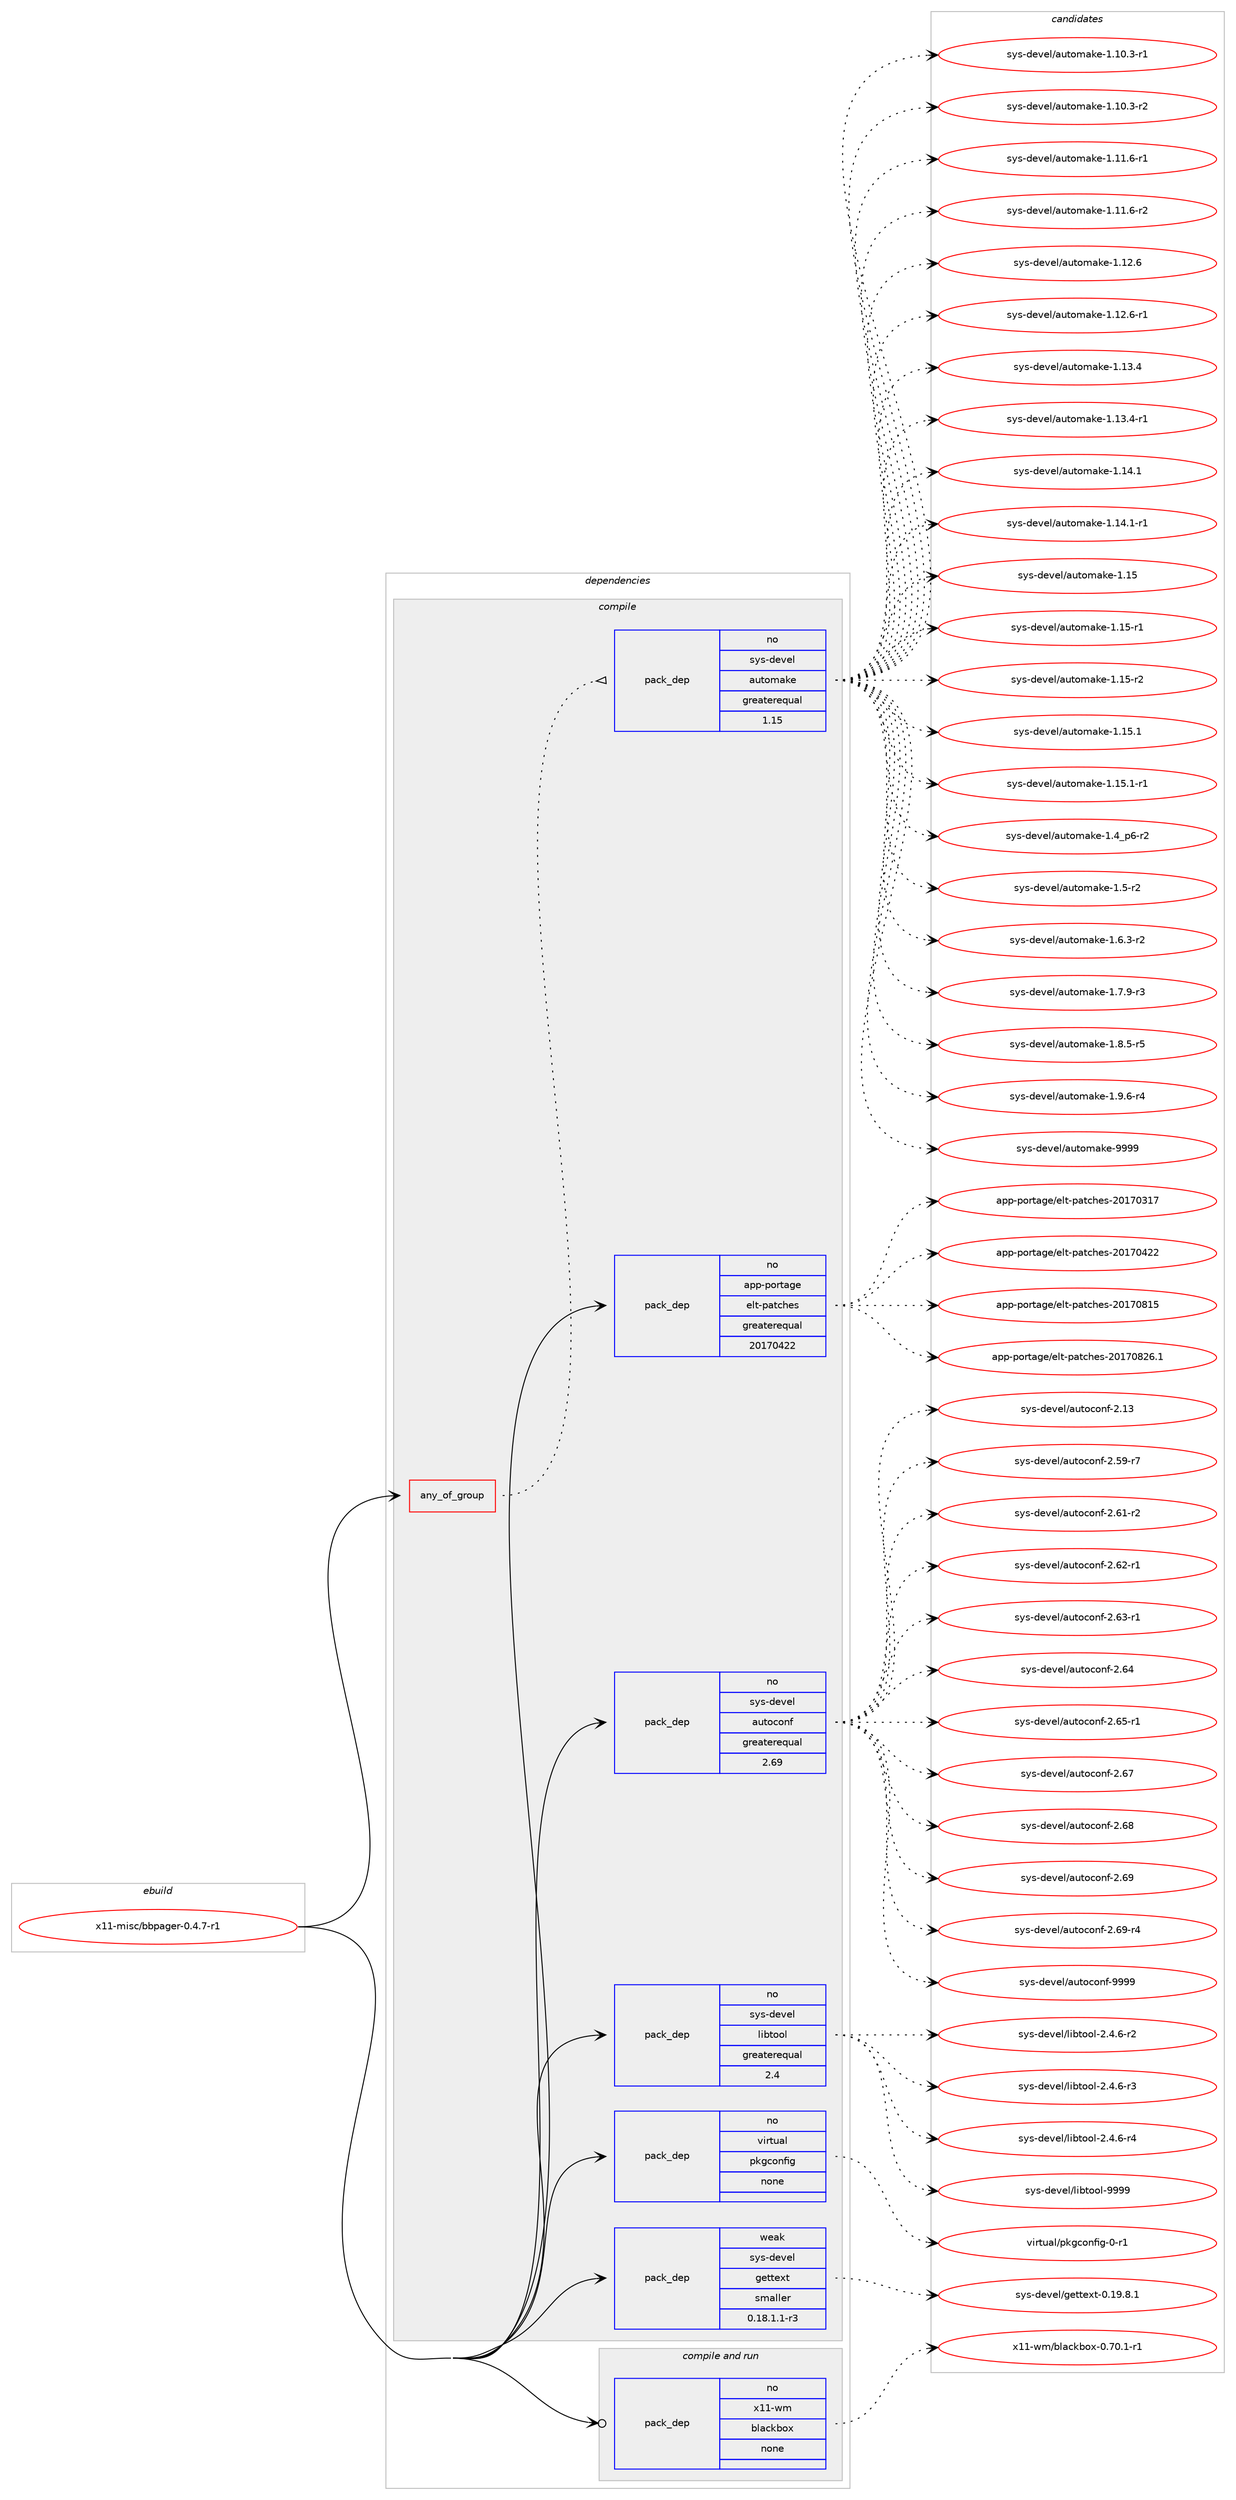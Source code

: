 digraph prolog {

# *************
# Graph options
# *************

newrank=true;
concentrate=true;
compound=true;
graph [rankdir=LR,fontname=Helvetica,fontsize=10,ranksep=1.5];#, ranksep=2.5, nodesep=0.2];
edge  [arrowhead=vee];
node  [fontname=Helvetica,fontsize=10];

# **********
# The ebuild
# **********

subgraph cluster_leftcol {
color=gray;
rank=same;
label=<<i>ebuild</i>>;
id [label="x11-misc/bbpager-0.4.7-r1", color=red, width=4, href="../x11-misc/bbpager-0.4.7-r1.svg"];
}

# ****************
# The dependencies
# ****************

subgraph cluster_midcol {
color=gray;
label=<<i>dependencies</i>>;
subgraph cluster_compile {
fillcolor="#eeeeee";
style=filled;
label=<<i>compile</i>>;
subgraph any9435 {
dependency521675 [label=<<TABLE BORDER="0" CELLBORDER="1" CELLSPACING="0" CELLPADDING="4"><TR><TD CELLPADDING="10">any_of_group</TD></TR></TABLE>>, shape=none, color=red];subgraph pack388882 {
dependency521676 [label=<<TABLE BORDER="0" CELLBORDER="1" CELLSPACING="0" CELLPADDING="4" WIDTH="220"><TR><TD ROWSPAN="6" CELLPADDING="30">pack_dep</TD></TR><TR><TD WIDTH="110">no</TD></TR><TR><TD>sys-devel</TD></TR><TR><TD>automake</TD></TR><TR><TD>greaterequal</TD></TR><TR><TD>1.15</TD></TR></TABLE>>, shape=none, color=blue];
}
dependency521675:e -> dependency521676:w [weight=20,style="dotted",arrowhead="oinv"];
}
id:e -> dependency521675:w [weight=20,style="solid",arrowhead="vee"];
subgraph pack388883 {
dependency521677 [label=<<TABLE BORDER="0" CELLBORDER="1" CELLSPACING="0" CELLPADDING="4" WIDTH="220"><TR><TD ROWSPAN="6" CELLPADDING="30">pack_dep</TD></TR><TR><TD WIDTH="110">no</TD></TR><TR><TD>app-portage</TD></TR><TR><TD>elt-patches</TD></TR><TR><TD>greaterequal</TD></TR><TR><TD>20170422</TD></TR></TABLE>>, shape=none, color=blue];
}
id:e -> dependency521677:w [weight=20,style="solid",arrowhead="vee"];
subgraph pack388884 {
dependency521678 [label=<<TABLE BORDER="0" CELLBORDER="1" CELLSPACING="0" CELLPADDING="4" WIDTH="220"><TR><TD ROWSPAN="6" CELLPADDING="30">pack_dep</TD></TR><TR><TD WIDTH="110">no</TD></TR><TR><TD>sys-devel</TD></TR><TR><TD>autoconf</TD></TR><TR><TD>greaterequal</TD></TR><TR><TD>2.69</TD></TR></TABLE>>, shape=none, color=blue];
}
id:e -> dependency521678:w [weight=20,style="solid",arrowhead="vee"];
subgraph pack388885 {
dependency521679 [label=<<TABLE BORDER="0" CELLBORDER="1" CELLSPACING="0" CELLPADDING="4" WIDTH="220"><TR><TD ROWSPAN="6" CELLPADDING="30">pack_dep</TD></TR><TR><TD WIDTH="110">no</TD></TR><TR><TD>sys-devel</TD></TR><TR><TD>libtool</TD></TR><TR><TD>greaterequal</TD></TR><TR><TD>2.4</TD></TR></TABLE>>, shape=none, color=blue];
}
id:e -> dependency521679:w [weight=20,style="solid",arrowhead="vee"];
subgraph pack388886 {
dependency521680 [label=<<TABLE BORDER="0" CELLBORDER="1" CELLSPACING="0" CELLPADDING="4" WIDTH="220"><TR><TD ROWSPAN="6" CELLPADDING="30">pack_dep</TD></TR><TR><TD WIDTH="110">no</TD></TR><TR><TD>virtual</TD></TR><TR><TD>pkgconfig</TD></TR><TR><TD>none</TD></TR><TR><TD></TD></TR></TABLE>>, shape=none, color=blue];
}
id:e -> dependency521680:w [weight=20,style="solid",arrowhead="vee"];
subgraph pack388887 {
dependency521681 [label=<<TABLE BORDER="0" CELLBORDER="1" CELLSPACING="0" CELLPADDING="4" WIDTH="220"><TR><TD ROWSPAN="6" CELLPADDING="30">pack_dep</TD></TR><TR><TD WIDTH="110">weak</TD></TR><TR><TD>sys-devel</TD></TR><TR><TD>gettext</TD></TR><TR><TD>smaller</TD></TR><TR><TD>0.18.1.1-r3</TD></TR></TABLE>>, shape=none, color=blue];
}
id:e -> dependency521681:w [weight=20,style="solid",arrowhead="vee"];
}
subgraph cluster_compileandrun {
fillcolor="#eeeeee";
style=filled;
label=<<i>compile and run</i>>;
subgraph pack388888 {
dependency521682 [label=<<TABLE BORDER="0" CELLBORDER="1" CELLSPACING="0" CELLPADDING="4" WIDTH="220"><TR><TD ROWSPAN="6" CELLPADDING="30">pack_dep</TD></TR><TR><TD WIDTH="110">no</TD></TR><TR><TD>x11-wm</TD></TR><TR><TD>blackbox</TD></TR><TR><TD>none</TD></TR><TR><TD></TD></TR></TABLE>>, shape=none, color=blue];
}
id:e -> dependency521682:w [weight=20,style="solid",arrowhead="odotvee"];
}
subgraph cluster_run {
fillcolor="#eeeeee";
style=filled;
label=<<i>run</i>>;
}
}

# **************
# The candidates
# **************

subgraph cluster_choices {
rank=same;
color=gray;
label=<<i>candidates</i>>;

subgraph choice388882 {
color=black;
nodesep=1;
choice11512111545100101118101108479711711611110997107101454946494846514511449 [label="sys-devel/automake-1.10.3-r1", color=red, width=4,href="../sys-devel/automake-1.10.3-r1.svg"];
choice11512111545100101118101108479711711611110997107101454946494846514511450 [label="sys-devel/automake-1.10.3-r2", color=red, width=4,href="../sys-devel/automake-1.10.3-r2.svg"];
choice11512111545100101118101108479711711611110997107101454946494946544511449 [label="sys-devel/automake-1.11.6-r1", color=red, width=4,href="../sys-devel/automake-1.11.6-r1.svg"];
choice11512111545100101118101108479711711611110997107101454946494946544511450 [label="sys-devel/automake-1.11.6-r2", color=red, width=4,href="../sys-devel/automake-1.11.6-r2.svg"];
choice1151211154510010111810110847971171161111099710710145494649504654 [label="sys-devel/automake-1.12.6", color=red, width=4,href="../sys-devel/automake-1.12.6.svg"];
choice11512111545100101118101108479711711611110997107101454946495046544511449 [label="sys-devel/automake-1.12.6-r1", color=red, width=4,href="../sys-devel/automake-1.12.6-r1.svg"];
choice1151211154510010111810110847971171161111099710710145494649514652 [label="sys-devel/automake-1.13.4", color=red, width=4,href="../sys-devel/automake-1.13.4.svg"];
choice11512111545100101118101108479711711611110997107101454946495146524511449 [label="sys-devel/automake-1.13.4-r1", color=red, width=4,href="../sys-devel/automake-1.13.4-r1.svg"];
choice1151211154510010111810110847971171161111099710710145494649524649 [label="sys-devel/automake-1.14.1", color=red, width=4,href="../sys-devel/automake-1.14.1.svg"];
choice11512111545100101118101108479711711611110997107101454946495246494511449 [label="sys-devel/automake-1.14.1-r1", color=red, width=4,href="../sys-devel/automake-1.14.1-r1.svg"];
choice115121115451001011181011084797117116111109971071014549464953 [label="sys-devel/automake-1.15", color=red, width=4,href="../sys-devel/automake-1.15.svg"];
choice1151211154510010111810110847971171161111099710710145494649534511449 [label="sys-devel/automake-1.15-r1", color=red, width=4,href="../sys-devel/automake-1.15-r1.svg"];
choice1151211154510010111810110847971171161111099710710145494649534511450 [label="sys-devel/automake-1.15-r2", color=red, width=4,href="../sys-devel/automake-1.15-r2.svg"];
choice1151211154510010111810110847971171161111099710710145494649534649 [label="sys-devel/automake-1.15.1", color=red, width=4,href="../sys-devel/automake-1.15.1.svg"];
choice11512111545100101118101108479711711611110997107101454946495346494511449 [label="sys-devel/automake-1.15.1-r1", color=red, width=4,href="../sys-devel/automake-1.15.1-r1.svg"];
choice115121115451001011181011084797117116111109971071014549465295112544511450 [label="sys-devel/automake-1.4_p6-r2", color=red, width=4,href="../sys-devel/automake-1.4_p6-r2.svg"];
choice11512111545100101118101108479711711611110997107101454946534511450 [label="sys-devel/automake-1.5-r2", color=red, width=4,href="../sys-devel/automake-1.5-r2.svg"];
choice115121115451001011181011084797117116111109971071014549465446514511450 [label="sys-devel/automake-1.6.3-r2", color=red, width=4,href="../sys-devel/automake-1.6.3-r2.svg"];
choice115121115451001011181011084797117116111109971071014549465546574511451 [label="sys-devel/automake-1.7.9-r3", color=red, width=4,href="../sys-devel/automake-1.7.9-r3.svg"];
choice115121115451001011181011084797117116111109971071014549465646534511453 [label="sys-devel/automake-1.8.5-r5", color=red, width=4,href="../sys-devel/automake-1.8.5-r5.svg"];
choice115121115451001011181011084797117116111109971071014549465746544511452 [label="sys-devel/automake-1.9.6-r4", color=red, width=4,href="../sys-devel/automake-1.9.6-r4.svg"];
choice115121115451001011181011084797117116111109971071014557575757 [label="sys-devel/automake-9999", color=red, width=4,href="../sys-devel/automake-9999.svg"];
dependency521676:e -> choice11512111545100101118101108479711711611110997107101454946494846514511449:w [style=dotted,weight="100"];
dependency521676:e -> choice11512111545100101118101108479711711611110997107101454946494846514511450:w [style=dotted,weight="100"];
dependency521676:e -> choice11512111545100101118101108479711711611110997107101454946494946544511449:w [style=dotted,weight="100"];
dependency521676:e -> choice11512111545100101118101108479711711611110997107101454946494946544511450:w [style=dotted,weight="100"];
dependency521676:e -> choice1151211154510010111810110847971171161111099710710145494649504654:w [style=dotted,weight="100"];
dependency521676:e -> choice11512111545100101118101108479711711611110997107101454946495046544511449:w [style=dotted,weight="100"];
dependency521676:e -> choice1151211154510010111810110847971171161111099710710145494649514652:w [style=dotted,weight="100"];
dependency521676:e -> choice11512111545100101118101108479711711611110997107101454946495146524511449:w [style=dotted,weight="100"];
dependency521676:e -> choice1151211154510010111810110847971171161111099710710145494649524649:w [style=dotted,weight="100"];
dependency521676:e -> choice11512111545100101118101108479711711611110997107101454946495246494511449:w [style=dotted,weight="100"];
dependency521676:e -> choice115121115451001011181011084797117116111109971071014549464953:w [style=dotted,weight="100"];
dependency521676:e -> choice1151211154510010111810110847971171161111099710710145494649534511449:w [style=dotted,weight="100"];
dependency521676:e -> choice1151211154510010111810110847971171161111099710710145494649534511450:w [style=dotted,weight="100"];
dependency521676:e -> choice1151211154510010111810110847971171161111099710710145494649534649:w [style=dotted,weight="100"];
dependency521676:e -> choice11512111545100101118101108479711711611110997107101454946495346494511449:w [style=dotted,weight="100"];
dependency521676:e -> choice115121115451001011181011084797117116111109971071014549465295112544511450:w [style=dotted,weight="100"];
dependency521676:e -> choice11512111545100101118101108479711711611110997107101454946534511450:w [style=dotted,weight="100"];
dependency521676:e -> choice115121115451001011181011084797117116111109971071014549465446514511450:w [style=dotted,weight="100"];
dependency521676:e -> choice115121115451001011181011084797117116111109971071014549465546574511451:w [style=dotted,weight="100"];
dependency521676:e -> choice115121115451001011181011084797117116111109971071014549465646534511453:w [style=dotted,weight="100"];
dependency521676:e -> choice115121115451001011181011084797117116111109971071014549465746544511452:w [style=dotted,weight="100"];
dependency521676:e -> choice115121115451001011181011084797117116111109971071014557575757:w [style=dotted,weight="100"];
}
subgraph choice388883 {
color=black;
nodesep=1;
choice97112112451121111141169710310147101108116451129711699104101115455048495548514955 [label="app-portage/elt-patches-20170317", color=red, width=4,href="../app-portage/elt-patches-20170317.svg"];
choice97112112451121111141169710310147101108116451129711699104101115455048495548525050 [label="app-portage/elt-patches-20170422", color=red, width=4,href="../app-portage/elt-patches-20170422.svg"];
choice97112112451121111141169710310147101108116451129711699104101115455048495548564953 [label="app-portage/elt-patches-20170815", color=red, width=4,href="../app-portage/elt-patches-20170815.svg"];
choice971121124511211111411697103101471011081164511297116991041011154550484955485650544649 [label="app-portage/elt-patches-20170826.1", color=red, width=4,href="../app-portage/elt-patches-20170826.1.svg"];
dependency521677:e -> choice97112112451121111141169710310147101108116451129711699104101115455048495548514955:w [style=dotted,weight="100"];
dependency521677:e -> choice97112112451121111141169710310147101108116451129711699104101115455048495548525050:w [style=dotted,weight="100"];
dependency521677:e -> choice97112112451121111141169710310147101108116451129711699104101115455048495548564953:w [style=dotted,weight="100"];
dependency521677:e -> choice971121124511211111411697103101471011081164511297116991041011154550484955485650544649:w [style=dotted,weight="100"];
}
subgraph choice388884 {
color=black;
nodesep=1;
choice115121115451001011181011084797117116111991111101024550464951 [label="sys-devel/autoconf-2.13", color=red, width=4,href="../sys-devel/autoconf-2.13.svg"];
choice1151211154510010111810110847971171161119911111010245504653574511455 [label="sys-devel/autoconf-2.59-r7", color=red, width=4,href="../sys-devel/autoconf-2.59-r7.svg"];
choice1151211154510010111810110847971171161119911111010245504654494511450 [label="sys-devel/autoconf-2.61-r2", color=red, width=4,href="../sys-devel/autoconf-2.61-r2.svg"];
choice1151211154510010111810110847971171161119911111010245504654504511449 [label="sys-devel/autoconf-2.62-r1", color=red, width=4,href="../sys-devel/autoconf-2.62-r1.svg"];
choice1151211154510010111810110847971171161119911111010245504654514511449 [label="sys-devel/autoconf-2.63-r1", color=red, width=4,href="../sys-devel/autoconf-2.63-r1.svg"];
choice115121115451001011181011084797117116111991111101024550465452 [label="sys-devel/autoconf-2.64", color=red, width=4,href="../sys-devel/autoconf-2.64.svg"];
choice1151211154510010111810110847971171161119911111010245504654534511449 [label="sys-devel/autoconf-2.65-r1", color=red, width=4,href="../sys-devel/autoconf-2.65-r1.svg"];
choice115121115451001011181011084797117116111991111101024550465455 [label="sys-devel/autoconf-2.67", color=red, width=4,href="../sys-devel/autoconf-2.67.svg"];
choice115121115451001011181011084797117116111991111101024550465456 [label="sys-devel/autoconf-2.68", color=red, width=4,href="../sys-devel/autoconf-2.68.svg"];
choice115121115451001011181011084797117116111991111101024550465457 [label="sys-devel/autoconf-2.69", color=red, width=4,href="../sys-devel/autoconf-2.69.svg"];
choice1151211154510010111810110847971171161119911111010245504654574511452 [label="sys-devel/autoconf-2.69-r4", color=red, width=4,href="../sys-devel/autoconf-2.69-r4.svg"];
choice115121115451001011181011084797117116111991111101024557575757 [label="sys-devel/autoconf-9999", color=red, width=4,href="../sys-devel/autoconf-9999.svg"];
dependency521678:e -> choice115121115451001011181011084797117116111991111101024550464951:w [style=dotted,weight="100"];
dependency521678:e -> choice1151211154510010111810110847971171161119911111010245504653574511455:w [style=dotted,weight="100"];
dependency521678:e -> choice1151211154510010111810110847971171161119911111010245504654494511450:w [style=dotted,weight="100"];
dependency521678:e -> choice1151211154510010111810110847971171161119911111010245504654504511449:w [style=dotted,weight="100"];
dependency521678:e -> choice1151211154510010111810110847971171161119911111010245504654514511449:w [style=dotted,weight="100"];
dependency521678:e -> choice115121115451001011181011084797117116111991111101024550465452:w [style=dotted,weight="100"];
dependency521678:e -> choice1151211154510010111810110847971171161119911111010245504654534511449:w [style=dotted,weight="100"];
dependency521678:e -> choice115121115451001011181011084797117116111991111101024550465455:w [style=dotted,weight="100"];
dependency521678:e -> choice115121115451001011181011084797117116111991111101024550465456:w [style=dotted,weight="100"];
dependency521678:e -> choice115121115451001011181011084797117116111991111101024550465457:w [style=dotted,weight="100"];
dependency521678:e -> choice1151211154510010111810110847971171161119911111010245504654574511452:w [style=dotted,weight="100"];
dependency521678:e -> choice115121115451001011181011084797117116111991111101024557575757:w [style=dotted,weight="100"];
}
subgraph choice388885 {
color=black;
nodesep=1;
choice1151211154510010111810110847108105981161111111084550465246544511450 [label="sys-devel/libtool-2.4.6-r2", color=red, width=4,href="../sys-devel/libtool-2.4.6-r2.svg"];
choice1151211154510010111810110847108105981161111111084550465246544511451 [label="sys-devel/libtool-2.4.6-r3", color=red, width=4,href="../sys-devel/libtool-2.4.6-r3.svg"];
choice1151211154510010111810110847108105981161111111084550465246544511452 [label="sys-devel/libtool-2.4.6-r4", color=red, width=4,href="../sys-devel/libtool-2.4.6-r4.svg"];
choice1151211154510010111810110847108105981161111111084557575757 [label="sys-devel/libtool-9999", color=red, width=4,href="../sys-devel/libtool-9999.svg"];
dependency521679:e -> choice1151211154510010111810110847108105981161111111084550465246544511450:w [style=dotted,weight="100"];
dependency521679:e -> choice1151211154510010111810110847108105981161111111084550465246544511451:w [style=dotted,weight="100"];
dependency521679:e -> choice1151211154510010111810110847108105981161111111084550465246544511452:w [style=dotted,weight="100"];
dependency521679:e -> choice1151211154510010111810110847108105981161111111084557575757:w [style=dotted,weight="100"];
}
subgraph choice388886 {
color=black;
nodesep=1;
choice11810511411611797108471121071039911111010210510345484511449 [label="virtual/pkgconfig-0-r1", color=red, width=4,href="../virtual/pkgconfig-0-r1.svg"];
dependency521680:e -> choice11810511411611797108471121071039911111010210510345484511449:w [style=dotted,weight="100"];
}
subgraph choice388887 {
color=black;
nodesep=1;
choice1151211154510010111810110847103101116116101120116454846495746564649 [label="sys-devel/gettext-0.19.8.1", color=red, width=4,href="../sys-devel/gettext-0.19.8.1.svg"];
dependency521681:e -> choice1151211154510010111810110847103101116116101120116454846495746564649:w [style=dotted,weight="100"];
}
subgraph choice388888 {
color=black;
nodesep=1;
choice1204949451191094798108979910798111120454846554846494511449 [label="x11-wm/blackbox-0.70.1-r1", color=red, width=4,href="../x11-wm/blackbox-0.70.1-r1.svg"];
dependency521682:e -> choice1204949451191094798108979910798111120454846554846494511449:w [style=dotted,weight="100"];
}
}

}

